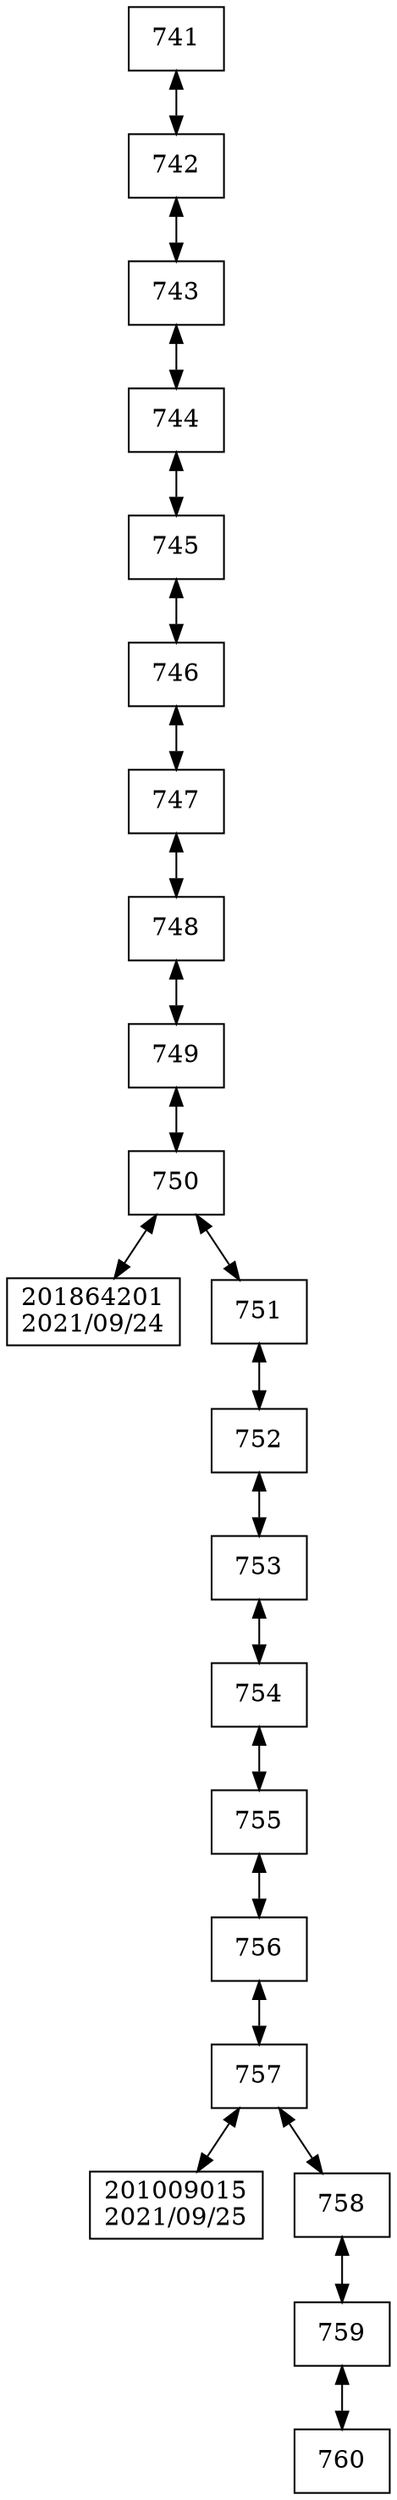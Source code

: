digraph G{
 rankdir = TB; 
node [shape=box]; 
compound=true; 
"741"[label="741"];
"742"[label="742"];
"743"[label="743"];
"744"[label="744"];
"745"[label="745"];
"746"[label="746"];
"747"[label="747"];
"748"[label="748"];
"749"[label="749"];
"750"[label="750"];
"201864201"[label="201864201
2021/09/24"];
"751"[label="751"];
"752"[label="752"];
"753"[label="753"];
"754"[label="754"];
"755"[label="755"];
"756"[label="756"];
"757"[label="757"];
"201009015"[label="201009015
2021/09/25"];
"758"[label="758"];
"759"[label="759"];
"760"[label="760"];
"741" -> "742"[dir="both"];
"742" -> "743"[dir="both"];
"743" -> "744"[dir="both"];
"744" -> "745"[dir="both"];
"745" -> "746"[dir="both"];
"746" -> "747"[dir="both"];
"747" -> "748"[dir="both"];
"748" -> "749"[dir="both"];
"749" -> "750"[dir="both"];
"750" -> "201864201"[dir="both"];
"750" -> "751"[dir="both"];
"751" -> "752"[dir="both"];
"752" -> "753"[dir="both"];
"753" -> "754"[dir="both"];
"754" -> "755"[dir="both"];
"755" -> "756"[dir="both"];
"756" -> "757"[dir="both"];
"757" -> "201009015"[dir="both"];
"757" -> "758"[dir="both"];
"758" -> "759"[dir="both"];
"759" -> "760"[dir="both"];

}

